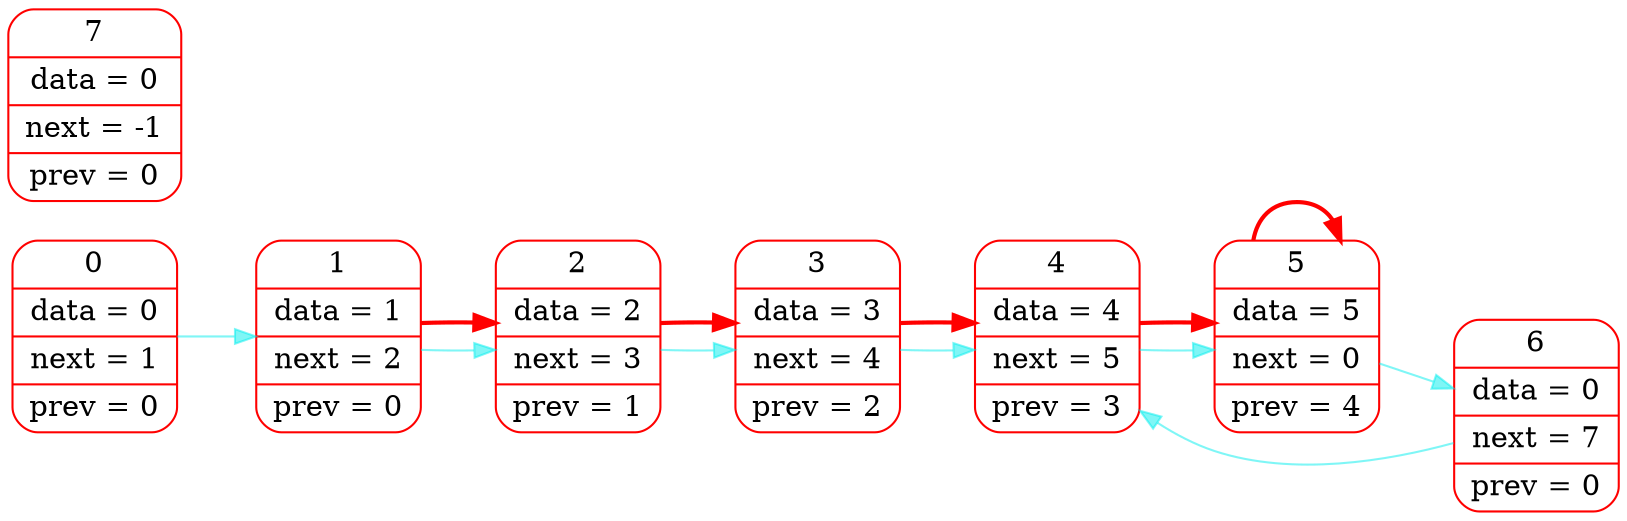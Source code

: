 digraph G{
rankdir=LR;
node[color="red",fontsize=14];
edge[color="#00eeee80",fontsize=12, penwidth=1];
elem0[shape="Mrecord", label="0 | data = 0 | next = 1 | prev = 0"];
elem1[shape="Mrecord", label="1 | data = 1 | next = 2 | prev = 0"];
elem2[shape="Mrecord", label="2 | data = 2 | next = 3 | prev = 1"];
elem3[shape="Mrecord", label="3 | data = 3 | next = 4 | prev = 2"];
elem4[shape="Mrecord", label="4 | data = 4 | next = 5 | prev = 3"];
elem5[shape="Mrecord", label="5 | data = 5 | next = 0 | prev = 4"];
elem6[shape="Mrecord", label="6 | data = 0 | next = 7 | prev = 0"];
elem7[shape="Mrecord", label="7 | data = 0 | next = -1 | prev = 0"];
elem0->elem1->elem2->elem3->elem4->elem5->elem6->elem4;
edge[color="red",fontsize=12, penwidth=2];
elem1->elem2->elem3->elem4->elem5->elem5;
}
